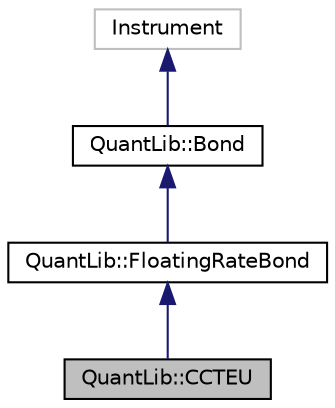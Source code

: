 digraph "QuantLib::CCTEU"
{
  edge [fontname="Helvetica",fontsize="10",labelfontname="Helvetica",labelfontsize="10"];
  node [fontname="Helvetica",fontsize="10",shape=record];
  Node1 [label="QuantLib::CCTEU",height=0.2,width=0.4,color="black", fillcolor="grey75", style="filled", fontcolor="black"];
  Node2 -> Node1 [dir="back",color="midnightblue",fontsize="10",style="solid"];
  Node2 [label="QuantLib::FloatingRateBond",height=0.2,width=0.4,color="black", fillcolor="white", style="filled",URL="$class_quant_lib_1_1_floating_rate_bond.html",tooltip="floating-rate bond (possibly capped and/or floored) "];
  Node3 -> Node2 [dir="back",color="midnightblue",fontsize="10",style="solid"];
  Node3 [label="QuantLib::Bond",height=0.2,width=0.4,color="black", fillcolor="white", style="filled",URL="$class_quant_lib_1_1_bond.html",tooltip="Base bond class. "];
  Node4 -> Node3 [dir="back",color="midnightblue",fontsize="10",style="solid"];
  Node4 [label="Instrument",height=0.2,width=0.4,color="grey75", fillcolor="white", style="filled"];
}
